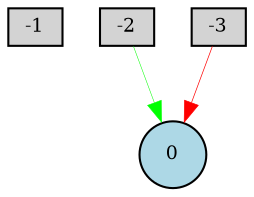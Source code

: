 digraph {
	node [fontsize=9 height=0.2 shape=circle width=0.2]
	-1 [fillcolor=lightgray shape=box style=filled]
	-2 [fillcolor=lightgray shape=box style=filled]
	-3 [fillcolor=lightgray shape=box style=filled]
	0 [fillcolor=lightblue style=filled]
	-2 -> 0 [color=green penwidth=0.2456312848674312 style=solid]
	-3 -> 0 [color=red penwidth=0.3308505883990981 style=solid]
}
